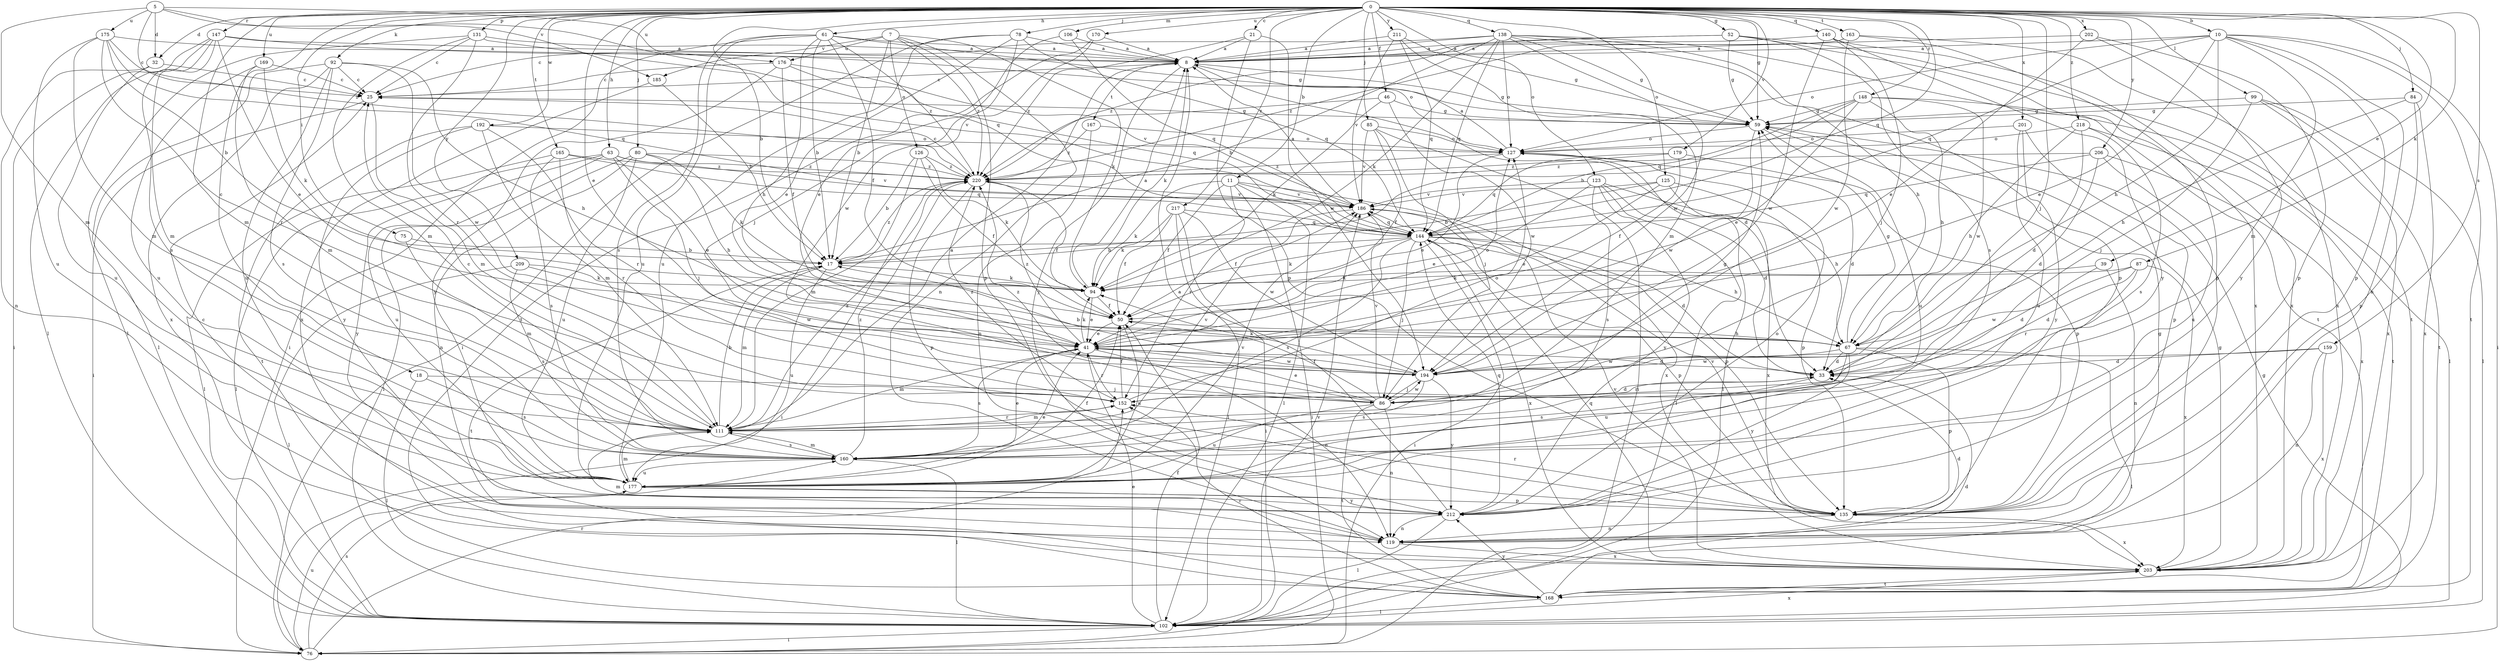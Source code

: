 strict digraph  {
0;
5;
7;
8;
10;
11;
17;
18;
21;
25;
32;
33;
39;
41;
46;
50;
52;
59;
61;
63;
67;
75;
76;
78;
80;
84;
85;
86;
87;
92;
94;
99;
102;
106;
111;
119;
123;
125;
126;
127;
131;
135;
138;
140;
144;
147;
148;
152;
159;
160;
163;
165;
167;
168;
169;
170;
175;
176;
177;
179;
185;
186;
192;
194;
201;
202;
203;
206;
209;
211;
212;
217;
218;
220;
0 -> 10  [label=b];
0 -> 11  [label=b];
0 -> 17  [label=b];
0 -> 18  [label=c];
0 -> 21  [label=c];
0 -> 32  [label=d];
0 -> 39  [label=e];
0 -> 41  [label=e];
0 -> 46  [label=f];
0 -> 52  [label=g];
0 -> 59  [label=g];
0 -> 61  [label=h];
0 -> 63  [label=h];
0 -> 75  [label=i];
0 -> 78  [label=j];
0 -> 80  [label=j];
0 -> 84  [label=j];
0 -> 85  [label=j];
0 -> 86  [label=j];
0 -> 87  [label=k];
0 -> 92  [label=k];
0 -> 99  [label=l];
0 -> 106  [label=m];
0 -> 111  [label=m];
0 -> 123  [label=o];
0 -> 125  [label=o];
0 -> 131  [label=p];
0 -> 138  [label=q];
0 -> 140  [label=q];
0 -> 144  [label=q];
0 -> 147  [label=r];
0 -> 148  [label=r];
0 -> 159  [label=s];
0 -> 163  [label=t];
0 -> 165  [label=t];
0 -> 169  [label=u];
0 -> 170  [label=u];
0 -> 179  [label=v];
0 -> 192  [label=w];
0 -> 201  [label=x];
0 -> 202  [label=x];
0 -> 206  [label=y];
0 -> 209  [label=y];
0 -> 211  [label=y];
0 -> 217  [label=z];
0 -> 218  [label=z];
5 -> 32  [label=d];
5 -> 111  [label=m];
5 -> 144  [label=q];
5 -> 175  [label=u];
5 -> 176  [label=u];
5 -> 185  [label=v];
5 -> 220  [label=z];
7 -> 17  [label=b];
7 -> 94  [label=k];
7 -> 119  [label=n];
7 -> 126  [label=o];
7 -> 135  [label=p];
7 -> 176  [label=u];
7 -> 185  [label=v];
7 -> 220  [label=z];
8 -> 25  [label=c];
8 -> 33  [label=d];
8 -> 59  [label=g];
8 -> 94  [label=k];
8 -> 167  [label=t];
8 -> 212  [label=y];
10 -> 8  [label=a];
10 -> 41  [label=e];
10 -> 67  [label=h];
10 -> 76  [label=i];
10 -> 111  [label=m];
10 -> 119  [label=n];
10 -> 127  [label=o];
10 -> 135  [label=p];
10 -> 144  [label=q];
10 -> 168  [label=t];
11 -> 50  [label=f];
11 -> 76  [label=i];
11 -> 94  [label=k];
11 -> 102  [label=l];
11 -> 152  [label=r];
11 -> 186  [label=v];
11 -> 203  [label=x];
17 -> 94  [label=k];
17 -> 111  [label=m];
17 -> 168  [label=t];
17 -> 177  [label=u];
17 -> 220  [label=z];
18 -> 86  [label=j];
18 -> 102  [label=l];
18 -> 160  [label=s];
21 -> 8  [label=a];
21 -> 135  [label=p];
21 -> 194  [label=w];
21 -> 220  [label=z];
25 -> 59  [label=g];
25 -> 76  [label=i];
25 -> 111  [label=m];
32 -> 25  [label=c];
32 -> 119  [label=n];
32 -> 177  [label=u];
33 -> 152  [label=r];
33 -> 160  [label=s];
39 -> 33  [label=d];
39 -> 94  [label=k];
39 -> 119  [label=n];
41 -> 33  [label=d];
41 -> 94  [label=k];
41 -> 111  [label=m];
41 -> 119  [label=n];
41 -> 127  [label=o];
41 -> 152  [label=r];
41 -> 160  [label=s];
41 -> 194  [label=w];
41 -> 220  [label=z];
46 -> 59  [label=g];
46 -> 94  [label=k];
46 -> 194  [label=w];
46 -> 220  [label=z];
50 -> 41  [label=e];
50 -> 67  [label=h];
50 -> 177  [label=u];
52 -> 8  [label=a];
52 -> 59  [label=g];
52 -> 160  [label=s];
52 -> 168  [label=t];
52 -> 203  [label=x];
52 -> 220  [label=z];
59 -> 127  [label=o];
59 -> 177  [label=u];
59 -> 194  [label=w];
61 -> 8  [label=a];
61 -> 17  [label=b];
61 -> 50  [label=f];
61 -> 59  [label=g];
61 -> 67  [label=h];
61 -> 76  [label=i];
61 -> 160  [label=s];
61 -> 177  [label=u];
61 -> 220  [label=z];
63 -> 41  [label=e];
63 -> 86  [label=j];
63 -> 102  [label=l];
63 -> 177  [label=u];
63 -> 186  [label=v];
63 -> 212  [label=y];
63 -> 220  [label=z];
67 -> 33  [label=d];
67 -> 59  [label=g];
67 -> 102  [label=l];
67 -> 135  [label=p];
67 -> 177  [label=u];
67 -> 194  [label=w];
67 -> 212  [label=y];
75 -> 17  [label=b];
75 -> 111  [label=m];
76 -> 152  [label=r];
76 -> 160  [label=s];
76 -> 177  [label=u];
78 -> 8  [label=a];
78 -> 41  [label=e];
78 -> 76  [label=i];
78 -> 86  [label=j];
78 -> 144  [label=q];
78 -> 177  [label=u];
80 -> 67  [label=h];
80 -> 94  [label=k];
80 -> 102  [label=l];
80 -> 119  [label=n];
80 -> 177  [label=u];
80 -> 220  [label=z];
84 -> 59  [label=g];
84 -> 67  [label=h];
84 -> 135  [label=p];
84 -> 203  [label=x];
85 -> 50  [label=f];
85 -> 76  [label=i];
85 -> 86  [label=j];
85 -> 127  [label=o];
85 -> 186  [label=v];
86 -> 41  [label=e];
86 -> 50  [label=f];
86 -> 59  [label=g];
86 -> 119  [label=n];
86 -> 168  [label=t];
86 -> 177  [label=u];
86 -> 186  [label=v];
86 -> 194  [label=w];
86 -> 220  [label=z];
87 -> 33  [label=d];
87 -> 94  [label=k];
87 -> 152  [label=r];
87 -> 194  [label=w];
87 -> 203  [label=x];
92 -> 25  [label=c];
92 -> 67  [label=h];
92 -> 102  [label=l];
92 -> 160  [label=s];
92 -> 177  [label=u];
92 -> 194  [label=w];
92 -> 203  [label=x];
94 -> 8  [label=a];
94 -> 41  [label=e];
94 -> 50  [label=f];
99 -> 59  [label=g];
99 -> 86  [label=j];
99 -> 102  [label=l];
99 -> 168  [label=t];
99 -> 203  [label=x];
102 -> 41  [label=e];
102 -> 50  [label=f];
102 -> 59  [label=g];
102 -> 76  [label=i];
102 -> 186  [label=v];
102 -> 203  [label=x];
106 -> 8  [label=a];
106 -> 41  [label=e];
106 -> 144  [label=q];
111 -> 8  [label=a];
111 -> 17  [label=b];
111 -> 25  [label=c];
111 -> 152  [label=r];
111 -> 160  [label=s];
111 -> 186  [label=v];
111 -> 220  [label=z];
119 -> 25  [label=c];
119 -> 33  [label=d];
119 -> 59  [label=g];
119 -> 111  [label=m];
119 -> 203  [label=x];
123 -> 33  [label=d];
123 -> 41  [label=e];
123 -> 67  [label=h];
123 -> 102  [label=l];
123 -> 160  [label=s];
123 -> 186  [label=v];
123 -> 212  [label=y];
125 -> 17  [label=b];
125 -> 41  [label=e];
125 -> 135  [label=p];
125 -> 186  [label=v];
125 -> 203  [label=x];
126 -> 17  [label=b];
126 -> 50  [label=f];
126 -> 94  [label=k];
126 -> 111  [label=m];
126 -> 220  [label=z];
127 -> 8  [label=a];
127 -> 33  [label=d];
127 -> 41  [label=e];
127 -> 102  [label=l];
127 -> 220  [label=z];
131 -> 8  [label=a];
131 -> 25  [label=c];
131 -> 102  [label=l];
131 -> 111  [label=m];
131 -> 152  [label=r];
131 -> 186  [label=v];
135 -> 119  [label=n];
135 -> 152  [label=r];
135 -> 186  [label=v];
135 -> 203  [label=x];
138 -> 8  [label=a];
138 -> 17  [label=b];
138 -> 25  [label=c];
138 -> 59  [label=g];
138 -> 67  [label=h];
138 -> 94  [label=k];
138 -> 127  [label=o];
138 -> 135  [label=p];
138 -> 144  [label=q];
138 -> 168  [label=t];
138 -> 194  [label=w];
140 -> 8  [label=a];
140 -> 86  [label=j];
140 -> 194  [label=w];
140 -> 203  [label=x];
140 -> 212  [label=y];
144 -> 17  [label=b];
144 -> 33  [label=d];
144 -> 67  [label=h];
144 -> 76  [label=i];
144 -> 86  [label=j];
144 -> 94  [label=k];
144 -> 135  [label=p];
144 -> 160  [label=s];
144 -> 203  [label=x];
147 -> 8  [label=a];
147 -> 41  [label=e];
147 -> 76  [label=i];
147 -> 102  [label=l];
147 -> 111  [label=m];
147 -> 127  [label=o];
147 -> 160  [label=s];
148 -> 17  [label=b];
148 -> 41  [label=e];
148 -> 59  [label=g];
148 -> 67  [label=h];
148 -> 102  [label=l];
148 -> 144  [label=q];
148 -> 194  [label=w];
152 -> 33  [label=d];
152 -> 50  [label=f];
152 -> 111  [label=m];
152 -> 127  [label=o];
152 -> 220  [label=z];
159 -> 33  [label=d];
159 -> 119  [label=n];
159 -> 194  [label=w];
159 -> 203  [label=x];
160 -> 41  [label=e];
160 -> 102  [label=l];
160 -> 111  [label=m];
160 -> 177  [label=u];
160 -> 220  [label=z];
163 -> 8  [label=a];
163 -> 135  [label=p];
163 -> 194  [label=w];
163 -> 203  [label=x];
163 -> 220  [label=z];
165 -> 102  [label=l];
165 -> 144  [label=q];
165 -> 152  [label=r];
165 -> 160  [label=s];
165 -> 220  [label=z];
167 -> 119  [label=n];
167 -> 127  [label=o];
167 -> 220  [label=z];
168 -> 33  [label=d];
168 -> 102  [label=l];
168 -> 152  [label=r];
168 -> 212  [label=y];
169 -> 25  [label=c];
169 -> 94  [label=k];
169 -> 111  [label=m];
169 -> 177  [label=u];
170 -> 8  [label=a];
170 -> 168  [label=t];
170 -> 194  [label=w];
175 -> 8  [label=a];
175 -> 17  [label=b];
175 -> 25  [label=c];
175 -> 111  [label=m];
175 -> 144  [label=q];
175 -> 152  [label=r];
175 -> 177  [label=u];
176 -> 25  [label=c];
176 -> 50  [label=f];
176 -> 144  [label=q];
176 -> 186  [label=v];
176 -> 212  [label=y];
177 -> 41  [label=e];
177 -> 50  [label=f];
177 -> 111  [label=m];
177 -> 135  [label=p];
177 -> 186  [label=v];
177 -> 212  [label=y];
179 -> 50  [label=f];
179 -> 135  [label=p];
179 -> 144  [label=q];
179 -> 220  [label=z];
185 -> 17  [label=b];
185 -> 203  [label=x];
186 -> 8  [label=a];
186 -> 50  [label=f];
186 -> 135  [label=p];
186 -> 144  [label=q];
192 -> 111  [label=m];
192 -> 127  [label=o];
192 -> 152  [label=r];
192 -> 168  [label=t];
192 -> 212  [label=y];
194 -> 17  [label=b];
194 -> 86  [label=j];
194 -> 94  [label=k];
194 -> 160  [label=s];
194 -> 212  [label=y];
201 -> 127  [label=o];
201 -> 135  [label=p];
201 -> 177  [label=u];
201 -> 212  [label=y];
202 -> 8  [label=a];
202 -> 41  [label=e];
202 -> 135  [label=p];
202 -> 212  [label=y];
203 -> 59  [label=g];
203 -> 144  [label=q];
203 -> 168  [label=t];
203 -> 186  [label=v];
206 -> 33  [label=d];
206 -> 144  [label=q];
206 -> 177  [label=u];
206 -> 203  [label=x];
206 -> 220  [label=z];
209 -> 94  [label=k];
209 -> 102  [label=l];
209 -> 160  [label=s];
209 -> 194  [label=w];
211 -> 8  [label=a];
211 -> 59  [label=g];
211 -> 111  [label=m];
211 -> 144  [label=q];
211 -> 186  [label=v];
212 -> 8  [label=a];
212 -> 102  [label=l];
212 -> 119  [label=n];
212 -> 127  [label=o];
212 -> 144  [label=q];
217 -> 50  [label=f];
217 -> 76  [label=i];
217 -> 94  [label=k];
217 -> 102  [label=l];
217 -> 144  [label=q];
217 -> 194  [label=w];
218 -> 33  [label=d];
218 -> 67  [label=h];
218 -> 127  [label=o];
218 -> 160  [label=s];
218 -> 168  [label=t];
220 -> 25  [label=c];
220 -> 50  [label=f];
220 -> 76  [label=i];
220 -> 135  [label=p];
220 -> 186  [label=v];
}
